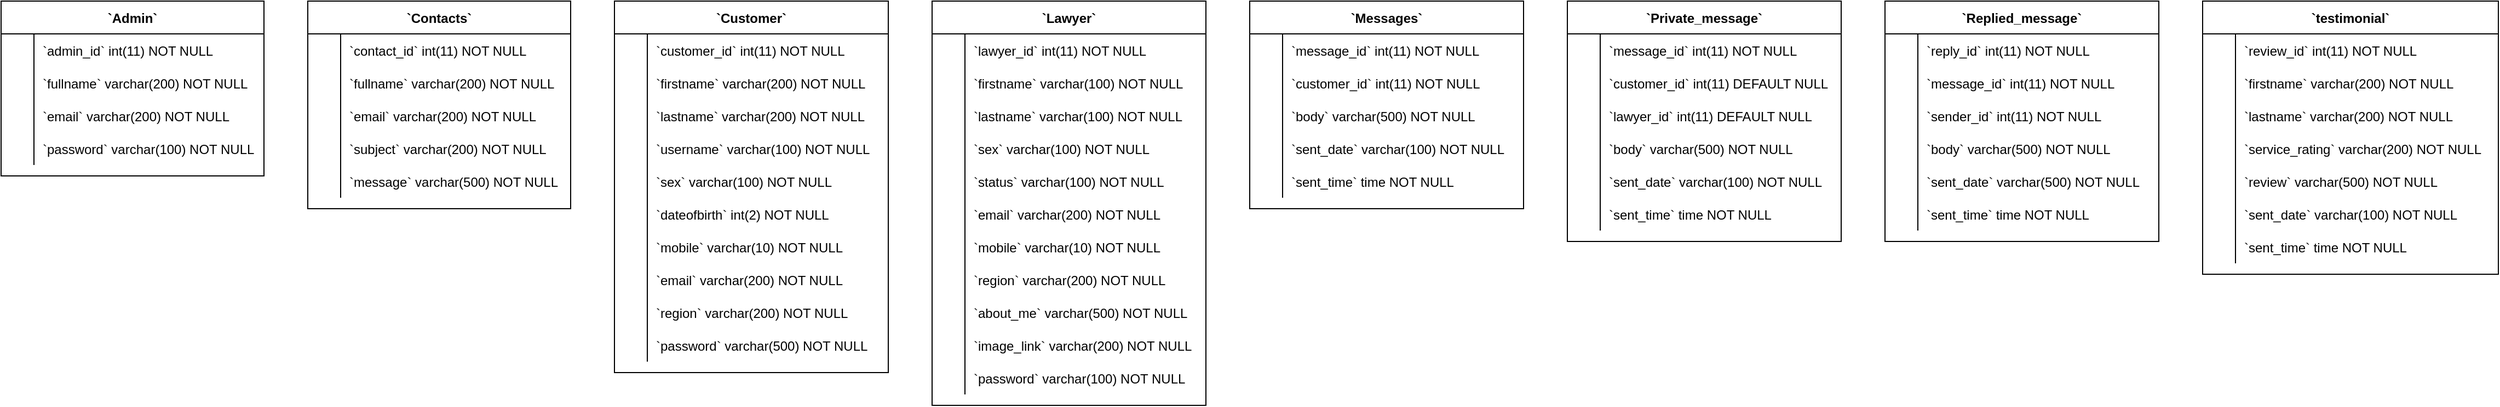 <mxfile version="13.10.4" type="github">
  <diagram id="R2lEEEUBdFMjLlhIrx00" name="Page-1">
    <mxGraphModel dx="1718" dy="435" grid="1" gridSize="10" guides="1" tooltips="1" connect="1" arrows="1" fold="1" page="1" pageScale="1" pageWidth="850" pageHeight="1100" math="0" shadow="0" extFonts="Permanent Marker^https://fonts.googleapis.com/css?family=Permanent+Marker">
      <root>
        <mxCell id="0" />
        <mxCell id="1" parent="0" />
        <mxCell id="rJFvrDT2o2Mf9lYH1WT6-1" value="`Admin`" style="shape=table;startSize=30;container=1;collapsible=1;childLayout=tableLayout;fixedRows=1;rowLines=0;fontStyle=1;align=center;resizeLast=1;" vertex="1" parent="1">
          <mxGeometry x="-720" y="40" width="240" height="160" as="geometry" />
        </mxCell>
        <mxCell id="rJFvrDT2o2Mf9lYH1WT6-2" value="" style="shape=partialRectangle;collapsible=0;dropTarget=0;pointerEvents=0;fillColor=none;points=[[0,0.5],[1,0.5]];portConstraint=eastwest;top=0;left=0;right=0;bottom=0;" vertex="1" parent="rJFvrDT2o2Mf9lYH1WT6-1">
          <mxGeometry y="30" width="240" height="30" as="geometry" />
        </mxCell>
        <mxCell id="rJFvrDT2o2Mf9lYH1WT6-3" value="" style="shape=partialRectangle;overflow=hidden;connectable=0;fillColor=none;top=0;left=0;bottom=0;right=0;" vertex="1" parent="rJFvrDT2o2Mf9lYH1WT6-2">
          <mxGeometry width="30" height="30" as="geometry" />
        </mxCell>
        <mxCell id="rJFvrDT2o2Mf9lYH1WT6-4" value="`admin_id` int(11) NOT NULL" style="shape=partialRectangle;overflow=hidden;connectable=0;fillColor=none;top=0;left=0;bottom=0;right=0;align=left;spacingLeft=6;" vertex="1" parent="rJFvrDT2o2Mf9lYH1WT6-2">
          <mxGeometry x="30" width="210" height="30" as="geometry" />
        </mxCell>
        <mxCell id="rJFvrDT2o2Mf9lYH1WT6-5" value="" style="shape=partialRectangle;collapsible=0;dropTarget=0;pointerEvents=0;fillColor=none;points=[[0,0.5],[1,0.5]];portConstraint=eastwest;top=0;left=0;right=0;bottom=0;" vertex="1" parent="rJFvrDT2o2Mf9lYH1WT6-1">
          <mxGeometry y="60" width="240" height="30" as="geometry" />
        </mxCell>
        <mxCell id="rJFvrDT2o2Mf9lYH1WT6-6" value="" style="shape=partialRectangle;overflow=hidden;connectable=0;fillColor=none;top=0;left=0;bottom=0;right=0;" vertex="1" parent="rJFvrDT2o2Mf9lYH1WT6-5">
          <mxGeometry width="30" height="30" as="geometry" />
        </mxCell>
        <mxCell id="rJFvrDT2o2Mf9lYH1WT6-7" value="`fullname` varchar(200) NOT NULL" style="shape=partialRectangle;overflow=hidden;connectable=0;fillColor=none;top=0;left=0;bottom=0;right=0;align=left;spacingLeft=6;" vertex="1" parent="rJFvrDT2o2Mf9lYH1WT6-5">
          <mxGeometry x="30" width="210" height="30" as="geometry" />
        </mxCell>
        <mxCell id="rJFvrDT2o2Mf9lYH1WT6-8" value="" style="shape=partialRectangle;collapsible=0;dropTarget=0;pointerEvents=0;fillColor=none;points=[[0,0.5],[1,0.5]];portConstraint=eastwest;top=0;left=0;right=0;bottom=0;" vertex="1" parent="rJFvrDT2o2Mf9lYH1WT6-1">
          <mxGeometry y="90" width="240" height="30" as="geometry" />
        </mxCell>
        <mxCell id="rJFvrDT2o2Mf9lYH1WT6-9" value="" style="shape=partialRectangle;overflow=hidden;connectable=0;fillColor=none;top=0;left=0;bottom=0;right=0;" vertex="1" parent="rJFvrDT2o2Mf9lYH1WT6-8">
          <mxGeometry width="30" height="30" as="geometry" />
        </mxCell>
        <mxCell id="rJFvrDT2o2Mf9lYH1WT6-10" value="`email` varchar(200) NOT NULL" style="shape=partialRectangle;overflow=hidden;connectable=0;fillColor=none;top=0;left=0;bottom=0;right=0;align=left;spacingLeft=6;" vertex="1" parent="rJFvrDT2o2Mf9lYH1WT6-8">
          <mxGeometry x="30" width="210" height="30" as="geometry" />
        </mxCell>
        <mxCell id="rJFvrDT2o2Mf9lYH1WT6-11" value="" style="shape=partialRectangle;collapsible=0;dropTarget=0;pointerEvents=0;fillColor=none;points=[[0,0.5],[1,0.5]];portConstraint=eastwest;top=0;left=0;right=0;bottom=0;" vertex="1" parent="rJFvrDT2o2Mf9lYH1WT6-1">
          <mxGeometry y="120" width="240" height="30" as="geometry" />
        </mxCell>
        <mxCell id="rJFvrDT2o2Mf9lYH1WT6-12" value="" style="shape=partialRectangle;overflow=hidden;connectable=0;fillColor=none;top=0;left=0;bottom=0;right=0;" vertex="1" parent="rJFvrDT2o2Mf9lYH1WT6-11">
          <mxGeometry width="30" height="30" as="geometry" />
        </mxCell>
        <mxCell id="rJFvrDT2o2Mf9lYH1WT6-13" value="`password` varchar(100) NOT NULL" style="shape=partialRectangle;overflow=hidden;connectable=0;fillColor=none;top=0;left=0;bottom=0;right=0;align=left;spacingLeft=6;" vertex="1" parent="rJFvrDT2o2Mf9lYH1WT6-11">
          <mxGeometry x="30" width="210" height="30" as="geometry" />
        </mxCell>
        <mxCell id="rJFvrDT2o2Mf9lYH1WT6-14" value="`Contacts`" style="shape=table;startSize=30;container=1;collapsible=1;childLayout=tableLayout;fixedRows=1;rowLines=0;fontStyle=1;align=center;resizeLast=1;" vertex="1" parent="1">
          <mxGeometry x="-440" y="40" width="240" height="190" as="geometry" />
        </mxCell>
        <mxCell id="rJFvrDT2o2Mf9lYH1WT6-15" value="" style="shape=partialRectangle;collapsible=0;dropTarget=0;pointerEvents=0;fillColor=none;points=[[0,0.5],[1,0.5]];portConstraint=eastwest;top=0;left=0;right=0;bottom=0;" vertex="1" parent="rJFvrDT2o2Mf9lYH1WT6-14">
          <mxGeometry y="30" width="240" height="30" as="geometry" />
        </mxCell>
        <mxCell id="rJFvrDT2o2Mf9lYH1WT6-16" value="" style="shape=partialRectangle;overflow=hidden;connectable=0;fillColor=none;top=0;left=0;bottom=0;right=0;" vertex="1" parent="rJFvrDT2o2Mf9lYH1WT6-15">
          <mxGeometry width="30" height="30" as="geometry" />
        </mxCell>
        <mxCell id="rJFvrDT2o2Mf9lYH1WT6-17" value="`contact_id` int(11) NOT NULL" style="shape=partialRectangle;overflow=hidden;connectable=0;fillColor=none;top=0;left=0;bottom=0;right=0;align=left;spacingLeft=6;" vertex="1" parent="rJFvrDT2o2Mf9lYH1WT6-15">
          <mxGeometry x="30" width="210" height="30" as="geometry" />
        </mxCell>
        <mxCell id="rJFvrDT2o2Mf9lYH1WT6-18" value="" style="shape=partialRectangle;collapsible=0;dropTarget=0;pointerEvents=0;fillColor=none;points=[[0,0.5],[1,0.5]];portConstraint=eastwest;top=0;left=0;right=0;bottom=0;" vertex="1" parent="rJFvrDT2o2Mf9lYH1WT6-14">
          <mxGeometry y="60" width="240" height="30" as="geometry" />
        </mxCell>
        <mxCell id="rJFvrDT2o2Mf9lYH1WT6-19" value="" style="shape=partialRectangle;overflow=hidden;connectable=0;fillColor=none;top=0;left=0;bottom=0;right=0;" vertex="1" parent="rJFvrDT2o2Mf9lYH1WT6-18">
          <mxGeometry width="30" height="30" as="geometry" />
        </mxCell>
        <mxCell id="rJFvrDT2o2Mf9lYH1WT6-20" value="`fullname` varchar(200) NOT NULL" style="shape=partialRectangle;overflow=hidden;connectable=0;fillColor=none;top=0;left=0;bottom=0;right=0;align=left;spacingLeft=6;" vertex="1" parent="rJFvrDT2o2Mf9lYH1WT6-18">
          <mxGeometry x="30" width="210" height="30" as="geometry" />
        </mxCell>
        <mxCell id="rJFvrDT2o2Mf9lYH1WT6-21" value="" style="shape=partialRectangle;collapsible=0;dropTarget=0;pointerEvents=0;fillColor=none;points=[[0,0.5],[1,0.5]];portConstraint=eastwest;top=0;left=0;right=0;bottom=0;" vertex="1" parent="rJFvrDT2o2Mf9lYH1WT6-14">
          <mxGeometry y="90" width="240" height="30" as="geometry" />
        </mxCell>
        <mxCell id="rJFvrDT2o2Mf9lYH1WT6-22" value="" style="shape=partialRectangle;overflow=hidden;connectable=0;fillColor=none;top=0;left=0;bottom=0;right=0;" vertex="1" parent="rJFvrDT2o2Mf9lYH1WT6-21">
          <mxGeometry width="30" height="30" as="geometry" />
        </mxCell>
        <mxCell id="rJFvrDT2o2Mf9lYH1WT6-23" value="`email` varchar(200) NOT NULL" style="shape=partialRectangle;overflow=hidden;connectable=0;fillColor=none;top=0;left=0;bottom=0;right=0;align=left;spacingLeft=6;" vertex="1" parent="rJFvrDT2o2Mf9lYH1WT6-21">
          <mxGeometry x="30" width="210" height="30" as="geometry" />
        </mxCell>
        <mxCell id="rJFvrDT2o2Mf9lYH1WT6-24" value="" style="shape=partialRectangle;collapsible=0;dropTarget=0;pointerEvents=0;fillColor=none;points=[[0,0.5],[1,0.5]];portConstraint=eastwest;top=0;left=0;right=0;bottom=0;" vertex="1" parent="rJFvrDT2o2Mf9lYH1WT6-14">
          <mxGeometry y="120" width="240" height="30" as="geometry" />
        </mxCell>
        <mxCell id="rJFvrDT2o2Mf9lYH1WT6-25" value="" style="shape=partialRectangle;overflow=hidden;connectable=0;fillColor=none;top=0;left=0;bottom=0;right=0;" vertex="1" parent="rJFvrDT2o2Mf9lYH1WT6-24">
          <mxGeometry width="30" height="30" as="geometry" />
        </mxCell>
        <mxCell id="rJFvrDT2o2Mf9lYH1WT6-26" value="`subject` varchar(200) NOT NULL" style="shape=partialRectangle;overflow=hidden;connectable=0;fillColor=none;top=0;left=0;bottom=0;right=0;align=left;spacingLeft=6;" vertex="1" parent="rJFvrDT2o2Mf9lYH1WT6-24">
          <mxGeometry x="30" width="210" height="30" as="geometry" />
        </mxCell>
        <mxCell id="rJFvrDT2o2Mf9lYH1WT6-27" value="" style="shape=partialRectangle;collapsible=0;dropTarget=0;pointerEvents=0;fillColor=none;points=[[0,0.5],[1,0.5]];portConstraint=eastwest;top=0;left=0;right=0;bottom=0;" vertex="1" parent="rJFvrDT2o2Mf9lYH1WT6-14">
          <mxGeometry y="150" width="240" height="30" as="geometry" />
        </mxCell>
        <mxCell id="rJFvrDT2o2Mf9lYH1WT6-28" value="" style="shape=partialRectangle;overflow=hidden;connectable=0;fillColor=none;top=0;left=0;bottom=0;right=0;" vertex="1" parent="rJFvrDT2o2Mf9lYH1WT6-27">
          <mxGeometry width="30" height="30" as="geometry" />
        </mxCell>
        <mxCell id="rJFvrDT2o2Mf9lYH1WT6-29" value="`message` varchar(500) NOT NULL" style="shape=partialRectangle;overflow=hidden;connectable=0;fillColor=none;top=0;left=0;bottom=0;right=0;align=left;spacingLeft=6;" vertex="1" parent="rJFvrDT2o2Mf9lYH1WT6-27">
          <mxGeometry x="30" width="210" height="30" as="geometry" />
        </mxCell>
        <mxCell id="rJFvrDT2o2Mf9lYH1WT6-30" value="`Customer`" style="shape=table;startSize=30;container=1;collapsible=1;childLayout=tableLayout;fixedRows=1;rowLines=0;fontStyle=1;align=center;resizeLast=1;" vertex="1" parent="1">
          <mxGeometry x="-160" y="40" width="250" height="340" as="geometry" />
        </mxCell>
        <mxCell id="rJFvrDT2o2Mf9lYH1WT6-31" value="" style="shape=partialRectangle;collapsible=0;dropTarget=0;pointerEvents=0;fillColor=none;points=[[0,0.5],[1,0.5]];portConstraint=eastwest;top=0;left=0;right=0;bottom=0;" vertex="1" parent="rJFvrDT2o2Mf9lYH1WT6-30">
          <mxGeometry y="30" width="250" height="30" as="geometry" />
        </mxCell>
        <mxCell id="rJFvrDT2o2Mf9lYH1WT6-32" value="" style="shape=partialRectangle;overflow=hidden;connectable=0;fillColor=none;top=0;left=0;bottom=0;right=0;" vertex="1" parent="rJFvrDT2o2Mf9lYH1WT6-31">
          <mxGeometry width="30" height="30" as="geometry" />
        </mxCell>
        <mxCell id="rJFvrDT2o2Mf9lYH1WT6-33" value="`customer_id` int(11) NOT NULL" style="shape=partialRectangle;overflow=hidden;connectable=0;fillColor=none;top=0;left=0;bottom=0;right=0;align=left;spacingLeft=6;" vertex="1" parent="rJFvrDT2o2Mf9lYH1WT6-31">
          <mxGeometry x="30" width="220" height="30" as="geometry" />
        </mxCell>
        <mxCell id="rJFvrDT2o2Mf9lYH1WT6-34" value="" style="shape=partialRectangle;collapsible=0;dropTarget=0;pointerEvents=0;fillColor=none;points=[[0,0.5],[1,0.5]];portConstraint=eastwest;top=0;left=0;right=0;bottom=0;" vertex="1" parent="rJFvrDT2o2Mf9lYH1WT6-30">
          <mxGeometry y="60" width="250" height="30" as="geometry" />
        </mxCell>
        <mxCell id="rJFvrDT2o2Mf9lYH1WT6-35" value="" style="shape=partialRectangle;overflow=hidden;connectable=0;fillColor=none;top=0;left=0;bottom=0;right=0;" vertex="1" parent="rJFvrDT2o2Mf9lYH1WT6-34">
          <mxGeometry width="30" height="30" as="geometry" />
        </mxCell>
        <mxCell id="rJFvrDT2o2Mf9lYH1WT6-36" value="`firstname` varchar(200) NOT NULL" style="shape=partialRectangle;overflow=hidden;connectable=0;fillColor=none;top=0;left=0;bottom=0;right=0;align=left;spacingLeft=6;" vertex="1" parent="rJFvrDT2o2Mf9lYH1WT6-34">
          <mxGeometry x="30" width="220" height="30" as="geometry" />
        </mxCell>
        <mxCell id="rJFvrDT2o2Mf9lYH1WT6-37" value="" style="shape=partialRectangle;collapsible=0;dropTarget=0;pointerEvents=0;fillColor=none;points=[[0,0.5],[1,0.5]];portConstraint=eastwest;top=0;left=0;right=0;bottom=0;" vertex="1" parent="rJFvrDT2o2Mf9lYH1WT6-30">
          <mxGeometry y="90" width="250" height="30" as="geometry" />
        </mxCell>
        <mxCell id="rJFvrDT2o2Mf9lYH1WT6-38" value="" style="shape=partialRectangle;overflow=hidden;connectable=0;fillColor=none;top=0;left=0;bottom=0;right=0;" vertex="1" parent="rJFvrDT2o2Mf9lYH1WT6-37">
          <mxGeometry width="30" height="30" as="geometry" />
        </mxCell>
        <mxCell id="rJFvrDT2o2Mf9lYH1WT6-39" value="`lastname` varchar(200) NOT NULL" style="shape=partialRectangle;overflow=hidden;connectable=0;fillColor=none;top=0;left=0;bottom=0;right=0;align=left;spacingLeft=6;" vertex="1" parent="rJFvrDT2o2Mf9lYH1WT6-37">
          <mxGeometry x="30" width="220" height="30" as="geometry" />
        </mxCell>
        <mxCell id="rJFvrDT2o2Mf9lYH1WT6-40" value="" style="shape=partialRectangle;collapsible=0;dropTarget=0;pointerEvents=0;fillColor=none;points=[[0,0.5],[1,0.5]];portConstraint=eastwest;top=0;left=0;right=0;bottom=0;" vertex="1" parent="rJFvrDT2o2Mf9lYH1WT6-30">
          <mxGeometry y="120" width="250" height="30" as="geometry" />
        </mxCell>
        <mxCell id="rJFvrDT2o2Mf9lYH1WT6-41" value="" style="shape=partialRectangle;overflow=hidden;connectable=0;fillColor=none;top=0;left=0;bottom=0;right=0;" vertex="1" parent="rJFvrDT2o2Mf9lYH1WT6-40">
          <mxGeometry width="30" height="30" as="geometry" />
        </mxCell>
        <mxCell id="rJFvrDT2o2Mf9lYH1WT6-42" value="`username` varchar(100) NOT NULL" style="shape=partialRectangle;overflow=hidden;connectable=0;fillColor=none;top=0;left=0;bottom=0;right=0;align=left;spacingLeft=6;" vertex="1" parent="rJFvrDT2o2Mf9lYH1WT6-40">
          <mxGeometry x="30" width="220" height="30" as="geometry" />
        </mxCell>
        <mxCell id="rJFvrDT2o2Mf9lYH1WT6-43" value="" style="shape=partialRectangle;collapsible=0;dropTarget=0;pointerEvents=0;fillColor=none;points=[[0,0.5],[1,0.5]];portConstraint=eastwest;top=0;left=0;right=0;bottom=0;" vertex="1" parent="rJFvrDT2o2Mf9lYH1WT6-30">
          <mxGeometry y="150" width="250" height="30" as="geometry" />
        </mxCell>
        <mxCell id="rJFvrDT2o2Mf9lYH1WT6-44" value="" style="shape=partialRectangle;overflow=hidden;connectable=0;fillColor=none;top=0;left=0;bottom=0;right=0;" vertex="1" parent="rJFvrDT2o2Mf9lYH1WT6-43">
          <mxGeometry width="30" height="30" as="geometry" />
        </mxCell>
        <mxCell id="rJFvrDT2o2Mf9lYH1WT6-45" value="`sex` varchar(100) NOT NULL" style="shape=partialRectangle;overflow=hidden;connectable=0;fillColor=none;top=0;left=0;bottom=0;right=0;align=left;spacingLeft=6;" vertex="1" parent="rJFvrDT2o2Mf9lYH1WT6-43">
          <mxGeometry x="30" width="220" height="30" as="geometry" />
        </mxCell>
        <mxCell id="rJFvrDT2o2Mf9lYH1WT6-46" value="" style="shape=partialRectangle;collapsible=0;dropTarget=0;pointerEvents=0;fillColor=none;points=[[0,0.5],[1,0.5]];portConstraint=eastwest;top=0;left=0;right=0;bottom=0;" vertex="1" parent="rJFvrDT2o2Mf9lYH1WT6-30">
          <mxGeometry y="180" width="250" height="30" as="geometry" />
        </mxCell>
        <mxCell id="rJFvrDT2o2Mf9lYH1WT6-47" value="" style="shape=partialRectangle;overflow=hidden;connectable=0;fillColor=none;top=0;left=0;bottom=0;right=0;" vertex="1" parent="rJFvrDT2o2Mf9lYH1WT6-46">
          <mxGeometry width="30" height="30" as="geometry" />
        </mxCell>
        <mxCell id="rJFvrDT2o2Mf9lYH1WT6-48" value="`dateofbirth` int(2) NOT NULL" style="shape=partialRectangle;overflow=hidden;connectable=0;fillColor=none;top=0;left=0;bottom=0;right=0;align=left;spacingLeft=6;" vertex="1" parent="rJFvrDT2o2Mf9lYH1WT6-46">
          <mxGeometry x="30" width="220" height="30" as="geometry" />
        </mxCell>
        <mxCell id="rJFvrDT2o2Mf9lYH1WT6-49" value="" style="shape=partialRectangle;collapsible=0;dropTarget=0;pointerEvents=0;fillColor=none;points=[[0,0.5],[1,0.5]];portConstraint=eastwest;top=0;left=0;right=0;bottom=0;" vertex="1" parent="rJFvrDT2o2Mf9lYH1WT6-30">
          <mxGeometry y="210" width="250" height="30" as="geometry" />
        </mxCell>
        <mxCell id="rJFvrDT2o2Mf9lYH1WT6-50" value="" style="shape=partialRectangle;overflow=hidden;connectable=0;fillColor=none;top=0;left=0;bottom=0;right=0;" vertex="1" parent="rJFvrDT2o2Mf9lYH1WT6-49">
          <mxGeometry width="30" height="30" as="geometry" />
        </mxCell>
        <mxCell id="rJFvrDT2o2Mf9lYH1WT6-51" value="`mobile` varchar(10) NOT NULL" style="shape=partialRectangle;overflow=hidden;connectable=0;fillColor=none;top=0;left=0;bottom=0;right=0;align=left;spacingLeft=6;" vertex="1" parent="rJFvrDT2o2Mf9lYH1WT6-49">
          <mxGeometry x="30" width="220" height="30" as="geometry" />
        </mxCell>
        <mxCell id="rJFvrDT2o2Mf9lYH1WT6-52" value="" style="shape=partialRectangle;collapsible=0;dropTarget=0;pointerEvents=0;fillColor=none;points=[[0,0.5],[1,0.5]];portConstraint=eastwest;top=0;left=0;right=0;bottom=0;" vertex="1" parent="rJFvrDT2o2Mf9lYH1WT6-30">
          <mxGeometry y="240" width="250" height="30" as="geometry" />
        </mxCell>
        <mxCell id="rJFvrDT2o2Mf9lYH1WT6-53" value="" style="shape=partialRectangle;overflow=hidden;connectable=0;fillColor=none;top=0;left=0;bottom=0;right=0;" vertex="1" parent="rJFvrDT2o2Mf9lYH1WT6-52">
          <mxGeometry width="30" height="30" as="geometry" />
        </mxCell>
        <mxCell id="rJFvrDT2o2Mf9lYH1WT6-54" value="`email` varchar(200) NOT NULL" style="shape=partialRectangle;overflow=hidden;connectable=0;fillColor=none;top=0;left=0;bottom=0;right=0;align=left;spacingLeft=6;" vertex="1" parent="rJFvrDT2o2Mf9lYH1WT6-52">
          <mxGeometry x="30" width="220" height="30" as="geometry" />
        </mxCell>
        <mxCell id="rJFvrDT2o2Mf9lYH1WT6-55" value="" style="shape=partialRectangle;collapsible=0;dropTarget=0;pointerEvents=0;fillColor=none;points=[[0,0.5],[1,0.5]];portConstraint=eastwest;top=0;left=0;right=0;bottom=0;" vertex="1" parent="rJFvrDT2o2Mf9lYH1WT6-30">
          <mxGeometry y="270" width="250" height="30" as="geometry" />
        </mxCell>
        <mxCell id="rJFvrDT2o2Mf9lYH1WT6-56" value="" style="shape=partialRectangle;overflow=hidden;connectable=0;fillColor=none;top=0;left=0;bottom=0;right=0;" vertex="1" parent="rJFvrDT2o2Mf9lYH1WT6-55">
          <mxGeometry width="30" height="30" as="geometry" />
        </mxCell>
        <mxCell id="rJFvrDT2o2Mf9lYH1WT6-57" value="`region` varchar(200) NOT NULL" style="shape=partialRectangle;overflow=hidden;connectable=0;fillColor=none;top=0;left=0;bottom=0;right=0;align=left;spacingLeft=6;" vertex="1" parent="rJFvrDT2o2Mf9lYH1WT6-55">
          <mxGeometry x="30" width="220" height="30" as="geometry" />
        </mxCell>
        <mxCell id="rJFvrDT2o2Mf9lYH1WT6-58" value="" style="shape=partialRectangle;collapsible=0;dropTarget=0;pointerEvents=0;fillColor=none;points=[[0,0.5],[1,0.5]];portConstraint=eastwest;top=0;left=0;right=0;bottom=0;" vertex="1" parent="rJFvrDT2o2Mf9lYH1WT6-30">
          <mxGeometry y="300" width="250" height="30" as="geometry" />
        </mxCell>
        <mxCell id="rJFvrDT2o2Mf9lYH1WT6-59" value="" style="shape=partialRectangle;overflow=hidden;connectable=0;fillColor=none;top=0;left=0;bottom=0;right=0;" vertex="1" parent="rJFvrDT2o2Mf9lYH1WT6-58">
          <mxGeometry width="30" height="30" as="geometry" />
        </mxCell>
        <mxCell id="rJFvrDT2o2Mf9lYH1WT6-60" value="`password` varchar(500) NOT NULL" style="shape=partialRectangle;overflow=hidden;connectable=0;fillColor=none;top=0;left=0;bottom=0;right=0;align=left;spacingLeft=6;" vertex="1" parent="rJFvrDT2o2Mf9lYH1WT6-58">
          <mxGeometry x="30" width="220" height="30" as="geometry" />
        </mxCell>
        <mxCell id="rJFvrDT2o2Mf9lYH1WT6-61" value="`Lawyer`" style="shape=table;startSize=30;container=1;collapsible=1;childLayout=tableLayout;fixedRows=1;rowLines=0;fontStyle=1;align=center;resizeLast=1;" vertex="1" parent="1">
          <mxGeometry x="130" y="40" width="250" height="370" as="geometry" />
        </mxCell>
        <mxCell id="rJFvrDT2o2Mf9lYH1WT6-62" value="" style="shape=partialRectangle;collapsible=0;dropTarget=0;pointerEvents=0;fillColor=none;points=[[0,0.5],[1,0.5]];portConstraint=eastwest;top=0;left=0;right=0;bottom=0;" vertex="1" parent="rJFvrDT2o2Mf9lYH1WT6-61">
          <mxGeometry y="30" width="250" height="30" as="geometry" />
        </mxCell>
        <mxCell id="rJFvrDT2o2Mf9lYH1WT6-63" value="" style="shape=partialRectangle;overflow=hidden;connectable=0;fillColor=none;top=0;left=0;bottom=0;right=0;" vertex="1" parent="rJFvrDT2o2Mf9lYH1WT6-62">
          <mxGeometry width="30" height="30" as="geometry" />
        </mxCell>
        <mxCell id="rJFvrDT2o2Mf9lYH1WT6-64" value="`lawyer_id` int(11) NOT NULL" style="shape=partialRectangle;overflow=hidden;connectable=0;fillColor=none;top=0;left=0;bottom=0;right=0;align=left;spacingLeft=6;" vertex="1" parent="rJFvrDT2o2Mf9lYH1WT6-62">
          <mxGeometry x="30" width="220" height="30" as="geometry" />
        </mxCell>
        <mxCell id="rJFvrDT2o2Mf9lYH1WT6-65" value="" style="shape=partialRectangle;collapsible=0;dropTarget=0;pointerEvents=0;fillColor=none;points=[[0,0.5],[1,0.5]];portConstraint=eastwest;top=0;left=0;right=0;bottom=0;" vertex="1" parent="rJFvrDT2o2Mf9lYH1WT6-61">
          <mxGeometry y="60" width="250" height="30" as="geometry" />
        </mxCell>
        <mxCell id="rJFvrDT2o2Mf9lYH1WT6-66" value="" style="shape=partialRectangle;overflow=hidden;connectable=0;fillColor=none;top=0;left=0;bottom=0;right=0;" vertex="1" parent="rJFvrDT2o2Mf9lYH1WT6-65">
          <mxGeometry width="30" height="30" as="geometry" />
        </mxCell>
        <mxCell id="rJFvrDT2o2Mf9lYH1WT6-67" value="`firstname` varchar(100) NOT NULL" style="shape=partialRectangle;overflow=hidden;connectable=0;fillColor=none;top=0;left=0;bottom=0;right=0;align=left;spacingLeft=6;" vertex="1" parent="rJFvrDT2o2Mf9lYH1WT6-65">
          <mxGeometry x="30" width="220" height="30" as="geometry" />
        </mxCell>
        <mxCell id="rJFvrDT2o2Mf9lYH1WT6-68" value="" style="shape=partialRectangle;collapsible=0;dropTarget=0;pointerEvents=0;fillColor=none;points=[[0,0.5],[1,0.5]];portConstraint=eastwest;top=0;left=0;right=0;bottom=0;" vertex="1" parent="rJFvrDT2o2Mf9lYH1WT6-61">
          <mxGeometry y="90" width="250" height="30" as="geometry" />
        </mxCell>
        <mxCell id="rJFvrDT2o2Mf9lYH1WT6-69" value="" style="shape=partialRectangle;overflow=hidden;connectable=0;fillColor=none;top=0;left=0;bottom=0;right=0;" vertex="1" parent="rJFvrDT2o2Mf9lYH1WT6-68">
          <mxGeometry width="30" height="30" as="geometry" />
        </mxCell>
        <mxCell id="rJFvrDT2o2Mf9lYH1WT6-70" value="`lastname` varchar(100) NOT NULL" style="shape=partialRectangle;overflow=hidden;connectable=0;fillColor=none;top=0;left=0;bottom=0;right=0;align=left;spacingLeft=6;" vertex="1" parent="rJFvrDT2o2Mf9lYH1WT6-68">
          <mxGeometry x="30" width="220" height="30" as="geometry" />
        </mxCell>
        <mxCell id="rJFvrDT2o2Mf9lYH1WT6-71" value="" style="shape=partialRectangle;collapsible=0;dropTarget=0;pointerEvents=0;fillColor=none;points=[[0,0.5],[1,0.5]];portConstraint=eastwest;top=0;left=0;right=0;bottom=0;" vertex="1" parent="rJFvrDT2o2Mf9lYH1WT6-61">
          <mxGeometry y="120" width="250" height="30" as="geometry" />
        </mxCell>
        <mxCell id="rJFvrDT2o2Mf9lYH1WT6-72" value="" style="shape=partialRectangle;overflow=hidden;connectable=0;fillColor=none;top=0;left=0;bottom=0;right=0;" vertex="1" parent="rJFvrDT2o2Mf9lYH1WT6-71">
          <mxGeometry width="30" height="30" as="geometry" />
        </mxCell>
        <mxCell id="rJFvrDT2o2Mf9lYH1WT6-73" value="`sex` varchar(100) NOT NULL" style="shape=partialRectangle;overflow=hidden;connectable=0;fillColor=none;top=0;left=0;bottom=0;right=0;align=left;spacingLeft=6;" vertex="1" parent="rJFvrDT2o2Mf9lYH1WT6-71">
          <mxGeometry x="30" width="220" height="30" as="geometry" />
        </mxCell>
        <mxCell id="rJFvrDT2o2Mf9lYH1WT6-74" value="" style="shape=partialRectangle;collapsible=0;dropTarget=0;pointerEvents=0;fillColor=none;points=[[0,0.5],[1,0.5]];portConstraint=eastwest;top=0;left=0;right=0;bottom=0;" vertex="1" parent="rJFvrDT2o2Mf9lYH1WT6-61">
          <mxGeometry y="150" width="250" height="30" as="geometry" />
        </mxCell>
        <mxCell id="rJFvrDT2o2Mf9lYH1WT6-75" value="" style="shape=partialRectangle;overflow=hidden;connectable=0;fillColor=none;top=0;left=0;bottom=0;right=0;" vertex="1" parent="rJFvrDT2o2Mf9lYH1WT6-74">
          <mxGeometry width="30" height="30" as="geometry" />
        </mxCell>
        <mxCell id="rJFvrDT2o2Mf9lYH1WT6-76" value="`status` varchar(100) NOT NULL" style="shape=partialRectangle;overflow=hidden;connectable=0;fillColor=none;top=0;left=0;bottom=0;right=0;align=left;spacingLeft=6;" vertex="1" parent="rJFvrDT2o2Mf9lYH1WT6-74">
          <mxGeometry x="30" width="220" height="30" as="geometry" />
        </mxCell>
        <mxCell id="rJFvrDT2o2Mf9lYH1WT6-77" value="" style="shape=partialRectangle;collapsible=0;dropTarget=0;pointerEvents=0;fillColor=none;points=[[0,0.5],[1,0.5]];portConstraint=eastwest;top=0;left=0;right=0;bottom=0;" vertex="1" parent="rJFvrDT2o2Mf9lYH1WT6-61">
          <mxGeometry y="180" width="250" height="30" as="geometry" />
        </mxCell>
        <mxCell id="rJFvrDT2o2Mf9lYH1WT6-78" value="" style="shape=partialRectangle;overflow=hidden;connectable=0;fillColor=none;top=0;left=0;bottom=0;right=0;" vertex="1" parent="rJFvrDT2o2Mf9lYH1WT6-77">
          <mxGeometry width="30" height="30" as="geometry" />
        </mxCell>
        <mxCell id="rJFvrDT2o2Mf9lYH1WT6-79" value="`email` varchar(200) NOT NULL" style="shape=partialRectangle;overflow=hidden;connectable=0;fillColor=none;top=0;left=0;bottom=0;right=0;align=left;spacingLeft=6;" vertex="1" parent="rJFvrDT2o2Mf9lYH1WT6-77">
          <mxGeometry x="30" width="220" height="30" as="geometry" />
        </mxCell>
        <mxCell id="rJFvrDT2o2Mf9lYH1WT6-80" value="" style="shape=partialRectangle;collapsible=0;dropTarget=0;pointerEvents=0;fillColor=none;points=[[0,0.5],[1,0.5]];portConstraint=eastwest;top=0;left=0;right=0;bottom=0;" vertex="1" parent="rJFvrDT2o2Mf9lYH1WT6-61">
          <mxGeometry y="210" width="250" height="30" as="geometry" />
        </mxCell>
        <mxCell id="rJFvrDT2o2Mf9lYH1WT6-81" value="" style="shape=partialRectangle;overflow=hidden;connectable=0;fillColor=none;top=0;left=0;bottom=0;right=0;" vertex="1" parent="rJFvrDT2o2Mf9lYH1WT6-80">
          <mxGeometry width="30" height="30" as="geometry" />
        </mxCell>
        <mxCell id="rJFvrDT2o2Mf9lYH1WT6-82" value="`mobile` varchar(10) NOT NULL" style="shape=partialRectangle;overflow=hidden;connectable=0;fillColor=none;top=0;left=0;bottom=0;right=0;align=left;spacingLeft=6;" vertex="1" parent="rJFvrDT2o2Mf9lYH1WT6-80">
          <mxGeometry x="30" width="220" height="30" as="geometry" />
        </mxCell>
        <mxCell id="rJFvrDT2o2Mf9lYH1WT6-83" value="" style="shape=partialRectangle;collapsible=0;dropTarget=0;pointerEvents=0;fillColor=none;points=[[0,0.5],[1,0.5]];portConstraint=eastwest;top=0;left=0;right=0;bottom=0;" vertex="1" parent="rJFvrDT2o2Mf9lYH1WT6-61">
          <mxGeometry y="240" width="250" height="30" as="geometry" />
        </mxCell>
        <mxCell id="rJFvrDT2o2Mf9lYH1WT6-84" value="" style="shape=partialRectangle;overflow=hidden;connectable=0;fillColor=none;top=0;left=0;bottom=0;right=0;" vertex="1" parent="rJFvrDT2o2Mf9lYH1WT6-83">
          <mxGeometry width="30" height="30" as="geometry" />
        </mxCell>
        <mxCell id="rJFvrDT2o2Mf9lYH1WT6-85" value="`region` varchar(200) NOT NULL" style="shape=partialRectangle;overflow=hidden;connectable=0;fillColor=none;top=0;left=0;bottom=0;right=0;align=left;spacingLeft=6;" vertex="1" parent="rJFvrDT2o2Mf9lYH1WT6-83">
          <mxGeometry x="30" width="220" height="30" as="geometry" />
        </mxCell>
        <mxCell id="rJFvrDT2o2Mf9lYH1WT6-86" value="" style="shape=partialRectangle;collapsible=0;dropTarget=0;pointerEvents=0;fillColor=none;points=[[0,0.5],[1,0.5]];portConstraint=eastwest;top=0;left=0;right=0;bottom=0;" vertex="1" parent="rJFvrDT2o2Mf9lYH1WT6-61">
          <mxGeometry y="270" width="250" height="30" as="geometry" />
        </mxCell>
        <mxCell id="rJFvrDT2o2Mf9lYH1WT6-87" value="" style="shape=partialRectangle;overflow=hidden;connectable=0;fillColor=none;top=0;left=0;bottom=0;right=0;" vertex="1" parent="rJFvrDT2o2Mf9lYH1WT6-86">
          <mxGeometry width="30" height="30" as="geometry" />
        </mxCell>
        <mxCell id="rJFvrDT2o2Mf9lYH1WT6-88" value="`about_me` varchar(500) NOT NULL" style="shape=partialRectangle;overflow=hidden;connectable=0;fillColor=none;top=0;left=0;bottom=0;right=0;align=left;spacingLeft=6;" vertex="1" parent="rJFvrDT2o2Mf9lYH1WT6-86">
          <mxGeometry x="30" width="220" height="30" as="geometry" />
        </mxCell>
        <mxCell id="rJFvrDT2o2Mf9lYH1WT6-89" value="" style="shape=partialRectangle;collapsible=0;dropTarget=0;pointerEvents=0;fillColor=none;points=[[0,0.5],[1,0.5]];portConstraint=eastwest;top=0;left=0;right=0;bottom=0;" vertex="1" parent="rJFvrDT2o2Mf9lYH1WT6-61">
          <mxGeometry y="300" width="250" height="30" as="geometry" />
        </mxCell>
        <mxCell id="rJFvrDT2o2Mf9lYH1WT6-90" value="" style="shape=partialRectangle;overflow=hidden;connectable=0;fillColor=none;top=0;left=0;bottom=0;right=0;" vertex="1" parent="rJFvrDT2o2Mf9lYH1WT6-89">
          <mxGeometry width="30" height="30" as="geometry" />
        </mxCell>
        <mxCell id="rJFvrDT2o2Mf9lYH1WT6-91" value="`image_link` varchar(200) NOT NULL" style="shape=partialRectangle;overflow=hidden;connectable=0;fillColor=none;top=0;left=0;bottom=0;right=0;align=left;spacingLeft=6;" vertex="1" parent="rJFvrDT2o2Mf9lYH1WT6-89">
          <mxGeometry x="30" width="220" height="30" as="geometry" />
        </mxCell>
        <mxCell id="rJFvrDT2o2Mf9lYH1WT6-92" value="" style="shape=partialRectangle;collapsible=0;dropTarget=0;pointerEvents=0;fillColor=none;points=[[0,0.5],[1,0.5]];portConstraint=eastwest;top=0;left=0;right=0;bottom=0;" vertex="1" parent="rJFvrDT2o2Mf9lYH1WT6-61">
          <mxGeometry y="330" width="250" height="30" as="geometry" />
        </mxCell>
        <mxCell id="rJFvrDT2o2Mf9lYH1WT6-93" value="" style="shape=partialRectangle;overflow=hidden;connectable=0;fillColor=none;top=0;left=0;bottom=0;right=0;" vertex="1" parent="rJFvrDT2o2Mf9lYH1WT6-92">
          <mxGeometry width="30" height="30" as="geometry" />
        </mxCell>
        <mxCell id="rJFvrDT2o2Mf9lYH1WT6-94" value="`password` varchar(100) NOT NULL" style="shape=partialRectangle;overflow=hidden;connectable=0;fillColor=none;top=0;left=0;bottom=0;right=0;align=left;spacingLeft=6;" vertex="1" parent="rJFvrDT2o2Mf9lYH1WT6-92">
          <mxGeometry x="30" width="220" height="30" as="geometry" />
        </mxCell>
        <mxCell id="rJFvrDT2o2Mf9lYH1WT6-95" value="`Messages`" style="shape=table;startSize=30;container=1;collapsible=1;childLayout=tableLayout;fixedRows=1;rowLines=0;fontStyle=1;align=center;resizeLast=1;" vertex="1" parent="1">
          <mxGeometry x="420" y="40" width="250" height="190" as="geometry" />
        </mxCell>
        <mxCell id="rJFvrDT2o2Mf9lYH1WT6-96" value="" style="shape=partialRectangle;collapsible=0;dropTarget=0;pointerEvents=0;fillColor=none;points=[[0,0.5],[1,0.5]];portConstraint=eastwest;top=0;left=0;right=0;bottom=0;" vertex="1" parent="rJFvrDT2o2Mf9lYH1WT6-95">
          <mxGeometry y="30" width="250" height="30" as="geometry" />
        </mxCell>
        <mxCell id="rJFvrDT2o2Mf9lYH1WT6-97" value="" style="shape=partialRectangle;overflow=hidden;connectable=0;fillColor=none;top=0;left=0;bottom=0;right=0;" vertex="1" parent="rJFvrDT2o2Mf9lYH1WT6-96">
          <mxGeometry width="30" height="30" as="geometry" />
        </mxCell>
        <mxCell id="rJFvrDT2o2Mf9lYH1WT6-98" value="`message_id` int(11) NOT NULL" style="shape=partialRectangle;overflow=hidden;connectable=0;fillColor=none;top=0;left=0;bottom=0;right=0;align=left;spacingLeft=6;" vertex="1" parent="rJFvrDT2o2Mf9lYH1WT6-96">
          <mxGeometry x="30" width="220" height="30" as="geometry" />
        </mxCell>
        <mxCell id="rJFvrDT2o2Mf9lYH1WT6-99" value="" style="shape=partialRectangle;collapsible=0;dropTarget=0;pointerEvents=0;fillColor=none;points=[[0,0.5],[1,0.5]];portConstraint=eastwest;top=0;left=0;right=0;bottom=0;" vertex="1" parent="rJFvrDT2o2Mf9lYH1WT6-95">
          <mxGeometry y="60" width="250" height="30" as="geometry" />
        </mxCell>
        <mxCell id="rJFvrDT2o2Mf9lYH1WT6-100" value="" style="shape=partialRectangle;overflow=hidden;connectable=0;fillColor=none;top=0;left=0;bottom=0;right=0;" vertex="1" parent="rJFvrDT2o2Mf9lYH1WT6-99">
          <mxGeometry width="30" height="30" as="geometry" />
        </mxCell>
        <mxCell id="rJFvrDT2o2Mf9lYH1WT6-101" value="`customer_id` int(11) NOT NULL" style="shape=partialRectangle;overflow=hidden;connectable=0;fillColor=none;top=0;left=0;bottom=0;right=0;align=left;spacingLeft=6;" vertex="1" parent="rJFvrDT2o2Mf9lYH1WT6-99">
          <mxGeometry x="30" width="220" height="30" as="geometry" />
        </mxCell>
        <mxCell id="rJFvrDT2o2Mf9lYH1WT6-102" value="" style="shape=partialRectangle;collapsible=0;dropTarget=0;pointerEvents=0;fillColor=none;points=[[0,0.5],[1,0.5]];portConstraint=eastwest;top=0;left=0;right=0;bottom=0;" vertex="1" parent="rJFvrDT2o2Mf9lYH1WT6-95">
          <mxGeometry y="90" width="250" height="30" as="geometry" />
        </mxCell>
        <mxCell id="rJFvrDT2o2Mf9lYH1WT6-103" value="" style="shape=partialRectangle;overflow=hidden;connectable=0;fillColor=none;top=0;left=0;bottom=0;right=0;" vertex="1" parent="rJFvrDT2o2Mf9lYH1WT6-102">
          <mxGeometry width="30" height="30" as="geometry" />
        </mxCell>
        <mxCell id="rJFvrDT2o2Mf9lYH1WT6-104" value="`body` varchar(500) NOT NULL" style="shape=partialRectangle;overflow=hidden;connectable=0;fillColor=none;top=0;left=0;bottom=0;right=0;align=left;spacingLeft=6;" vertex="1" parent="rJFvrDT2o2Mf9lYH1WT6-102">
          <mxGeometry x="30" width="220" height="30" as="geometry" />
        </mxCell>
        <mxCell id="rJFvrDT2o2Mf9lYH1WT6-105" value="" style="shape=partialRectangle;collapsible=0;dropTarget=0;pointerEvents=0;fillColor=none;points=[[0,0.5],[1,0.5]];portConstraint=eastwest;top=0;left=0;right=0;bottom=0;" vertex="1" parent="rJFvrDT2o2Mf9lYH1WT6-95">
          <mxGeometry y="120" width="250" height="30" as="geometry" />
        </mxCell>
        <mxCell id="rJFvrDT2o2Mf9lYH1WT6-106" value="" style="shape=partialRectangle;overflow=hidden;connectable=0;fillColor=none;top=0;left=0;bottom=0;right=0;" vertex="1" parent="rJFvrDT2o2Mf9lYH1WT6-105">
          <mxGeometry width="30" height="30" as="geometry" />
        </mxCell>
        <mxCell id="rJFvrDT2o2Mf9lYH1WT6-107" value="`sent_date` varchar(100) NOT NULL" style="shape=partialRectangle;overflow=hidden;connectable=0;fillColor=none;top=0;left=0;bottom=0;right=0;align=left;spacingLeft=6;" vertex="1" parent="rJFvrDT2o2Mf9lYH1WT6-105">
          <mxGeometry x="30" width="220" height="30" as="geometry" />
        </mxCell>
        <mxCell id="rJFvrDT2o2Mf9lYH1WT6-108" value="" style="shape=partialRectangle;collapsible=0;dropTarget=0;pointerEvents=0;fillColor=none;points=[[0,0.5],[1,0.5]];portConstraint=eastwest;top=0;left=0;right=0;bottom=0;" vertex="1" parent="rJFvrDT2o2Mf9lYH1WT6-95">
          <mxGeometry y="150" width="250" height="30" as="geometry" />
        </mxCell>
        <mxCell id="rJFvrDT2o2Mf9lYH1WT6-109" value="" style="shape=partialRectangle;overflow=hidden;connectable=0;fillColor=none;top=0;left=0;bottom=0;right=0;" vertex="1" parent="rJFvrDT2o2Mf9lYH1WT6-108">
          <mxGeometry width="30" height="30" as="geometry" />
        </mxCell>
        <mxCell id="rJFvrDT2o2Mf9lYH1WT6-110" value="`sent_time` time NOT NULL" style="shape=partialRectangle;overflow=hidden;connectable=0;fillColor=none;top=0;left=0;bottom=0;right=0;align=left;spacingLeft=6;" vertex="1" parent="rJFvrDT2o2Mf9lYH1WT6-108">
          <mxGeometry x="30" width="220" height="30" as="geometry" />
        </mxCell>
        <mxCell id="rJFvrDT2o2Mf9lYH1WT6-111" value="`Private_message`" style="shape=table;startSize=30;container=1;collapsible=1;childLayout=tableLayout;fixedRows=1;rowLines=0;fontStyle=1;align=center;resizeLast=1;" vertex="1" parent="1">
          <mxGeometry x="710" y="40" width="250" height="220" as="geometry" />
        </mxCell>
        <mxCell id="rJFvrDT2o2Mf9lYH1WT6-112" value="" style="shape=partialRectangle;collapsible=0;dropTarget=0;pointerEvents=0;fillColor=none;points=[[0,0.5],[1,0.5]];portConstraint=eastwest;top=0;left=0;right=0;bottom=0;" vertex="1" parent="rJFvrDT2o2Mf9lYH1WT6-111">
          <mxGeometry y="30" width="250" height="30" as="geometry" />
        </mxCell>
        <mxCell id="rJFvrDT2o2Mf9lYH1WT6-113" value="" style="shape=partialRectangle;overflow=hidden;connectable=0;fillColor=none;top=0;left=0;bottom=0;right=0;" vertex="1" parent="rJFvrDT2o2Mf9lYH1WT6-112">
          <mxGeometry width="30" height="30" as="geometry" />
        </mxCell>
        <mxCell id="rJFvrDT2o2Mf9lYH1WT6-114" value="`message_id` int(11) NOT NULL" style="shape=partialRectangle;overflow=hidden;connectable=0;fillColor=none;top=0;left=0;bottom=0;right=0;align=left;spacingLeft=6;" vertex="1" parent="rJFvrDT2o2Mf9lYH1WT6-112">
          <mxGeometry x="30" width="220" height="30" as="geometry" />
        </mxCell>
        <mxCell id="rJFvrDT2o2Mf9lYH1WT6-115" value="" style="shape=partialRectangle;collapsible=0;dropTarget=0;pointerEvents=0;fillColor=none;points=[[0,0.5],[1,0.5]];portConstraint=eastwest;top=0;left=0;right=0;bottom=0;" vertex="1" parent="rJFvrDT2o2Mf9lYH1WT6-111">
          <mxGeometry y="60" width="250" height="30" as="geometry" />
        </mxCell>
        <mxCell id="rJFvrDT2o2Mf9lYH1WT6-116" value="" style="shape=partialRectangle;overflow=hidden;connectable=0;fillColor=none;top=0;left=0;bottom=0;right=0;" vertex="1" parent="rJFvrDT2o2Mf9lYH1WT6-115">
          <mxGeometry width="30" height="30" as="geometry" />
        </mxCell>
        <mxCell id="rJFvrDT2o2Mf9lYH1WT6-117" value="`customer_id` int(11) DEFAULT NULL" style="shape=partialRectangle;overflow=hidden;connectable=0;fillColor=none;top=0;left=0;bottom=0;right=0;align=left;spacingLeft=6;" vertex="1" parent="rJFvrDT2o2Mf9lYH1WT6-115">
          <mxGeometry x="30" width="220" height="30" as="geometry" />
        </mxCell>
        <mxCell id="rJFvrDT2o2Mf9lYH1WT6-118" value="" style="shape=partialRectangle;collapsible=0;dropTarget=0;pointerEvents=0;fillColor=none;points=[[0,0.5],[1,0.5]];portConstraint=eastwest;top=0;left=0;right=0;bottom=0;" vertex="1" parent="rJFvrDT2o2Mf9lYH1WT6-111">
          <mxGeometry y="90" width="250" height="30" as="geometry" />
        </mxCell>
        <mxCell id="rJFvrDT2o2Mf9lYH1WT6-119" value="" style="shape=partialRectangle;overflow=hidden;connectable=0;fillColor=none;top=0;left=0;bottom=0;right=0;" vertex="1" parent="rJFvrDT2o2Mf9lYH1WT6-118">
          <mxGeometry width="30" height="30" as="geometry" />
        </mxCell>
        <mxCell id="rJFvrDT2o2Mf9lYH1WT6-120" value="`lawyer_id` int(11) DEFAULT NULL" style="shape=partialRectangle;overflow=hidden;connectable=0;fillColor=none;top=0;left=0;bottom=0;right=0;align=left;spacingLeft=6;" vertex="1" parent="rJFvrDT2o2Mf9lYH1WT6-118">
          <mxGeometry x="30" width="220" height="30" as="geometry" />
        </mxCell>
        <mxCell id="rJFvrDT2o2Mf9lYH1WT6-121" value="" style="shape=partialRectangle;collapsible=0;dropTarget=0;pointerEvents=0;fillColor=none;points=[[0,0.5],[1,0.5]];portConstraint=eastwest;top=0;left=0;right=0;bottom=0;" vertex="1" parent="rJFvrDT2o2Mf9lYH1WT6-111">
          <mxGeometry y="120" width="250" height="30" as="geometry" />
        </mxCell>
        <mxCell id="rJFvrDT2o2Mf9lYH1WT6-122" value="" style="shape=partialRectangle;overflow=hidden;connectable=0;fillColor=none;top=0;left=0;bottom=0;right=0;" vertex="1" parent="rJFvrDT2o2Mf9lYH1WT6-121">
          <mxGeometry width="30" height="30" as="geometry" />
        </mxCell>
        <mxCell id="rJFvrDT2o2Mf9lYH1WT6-123" value="`body` varchar(500) NOT NULL" style="shape=partialRectangle;overflow=hidden;connectable=0;fillColor=none;top=0;left=0;bottom=0;right=0;align=left;spacingLeft=6;" vertex="1" parent="rJFvrDT2o2Mf9lYH1WT6-121">
          <mxGeometry x="30" width="220" height="30" as="geometry" />
        </mxCell>
        <mxCell id="rJFvrDT2o2Mf9lYH1WT6-124" value="" style="shape=partialRectangle;collapsible=0;dropTarget=0;pointerEvents=0;fillColor=none;points=[[0,0.5],[1,0.5]];portConstraint=eastwest;top=0;left=0;right=0;bottom=0;" vertex="1" parent="rJFvrDT2o2Mf9lYH1WT6-111">
          <mxGeometry y="150" width="250" height="30" as="geometry" />
        </mxCell>
        <mxCell id="rJFvrDT2o2Mf9lYH1WT6-125" value="" style="shape=partialRectangle;overflow=hidden;connectable=0;fillColor=none;top=0;left=0;bottom=0;right=0;" vertex="1" parent="rJFvrDT2o2Mf9lYH1WT6-124">
          <mxGeometry width="30" height="30" as="geometry" />
        </mxCell>
        <mxCell id="rJFvrDT2o2Mf9lYH1WT6-126" value="`sent_date` varchar(100) NOT NULL" style="shape=partialRectangle;overflow=hidden;connectable=0;fillColor=none;top=0;left=0;bottom=0;right=0;align=left;spacingLeft=6;" vertex="1" parent="rJFvrDT2o2Mf9lYH1WT6-124">
          <mxGeometry x="30" width="220" height="30" as="geometry" />
        </mxCell>
        <mxCell id="rJFvrDT2o2Mf9lYH1WT6-127" value="" style="shape=partialRectangle;collapsible=0;dropTarget=0;pointerEvents=0;fillColor=none;points=[[0,0.5],[1,0.5]];portConstraint=eastwest;top=0;left=0;right=0;bottom=0;" vertex="1" parent="rJFvrDT2o2Mf9lYH1WT6-111">
          <mxGeometry y="180" width="250" height="30" as="geometry" />
        </mxCell>
        <mxCell id="rJFvrDT2o2Mf9lYH1WT6-128" value="" style="shape=partialRectangle;overflow=hidden;connectable=0;fillColor=none;top=0;left=0;bottom=0;right=0;" vertex="1" parent="rJFvrDT2o2Mf9lYH1WT6-127">
          <mxGeometry width="30" height="30" as="geometry" />
        </mxCell>
        <mxCell id="rJFvrDT2o2Mf9lYH1WT6-129" value="`sent_time` time NOT NULL" style="shape=partialRectangle;overflow=hidden;connectable=0;fillColor=none;top=0;left=0;bottom=0;right=0;align=left;spacingLeft=6;" vertex="1" parent="rJFvrDT2o2Mf9lYH1WT6-127">
          <mxGeometry x="30" width="220" height="30" as="geometry" />
        </mxCell>
        <mxCell id="rJFvrDT2o2Mf9lYH1WT6-130" value="`Replied_message`" style="shape=table;startSize=30;container=1;collapsible=1;childLayout=tableLayout;fixedRows=1;rowLines=0;fontStyle=1;align=center;resizeLast=1;" vertex="1" parent="1">
          <mxGeometry x="1000" y="40" width="250" height="220" as="geometry" />
        </mxCell>
        <mxCell id="rJFvrDT2o2Mf9lYH1WT6-131" value="" style="shape=partialRectangle;collapsible=0;dropTarget=0;pointerEvents=0;fillColor=none;points=[[0,0.5],[1,0.5]];portConstraint=eastwest;top=0;left=0;right=0;bottom=0;" vertex="1" parent="rJFvrDT2o2Mf9lYH1WT6-130">
          <mxGeometry y="30" width="250" height="30" as="geometry" />
        </mxCell>
        <mxCell id="rJFvrDT2o2Mf9lYH1WT6-132" value="" style="shape=partialRectangle;overflow=hidden;connectable=0;fillColor=none;top=0;left=0;bottom=0;right=0;" vertex="1" parent="rJFvrDT2o2Mf9lYH1WT6-131">
          <mxGeometry width="30" height="30" as="geometry" />
        </mxCell>
        <mxCell id="rJFvrDT2o2Mf9lYH1WT6-133" value="`reply_id` int(11) NOT NULL" style="shape=partialRectangle;overflow=hidden;connectable=0;fillColor=none;top=0;left=0;bottom=0;right=0;align=left;spacingLeft=6;" vertex="1" parent="rJFvrDT2o2Mf9lYH1WT6-131">
          <mxGeometry x="30" width="220" height="30" as="geometry" />
        </mxCell>
        <mxCell id="rJFvrDT2o2Mf9lYH1WT6-134" value="" style="shape=partialRectangle;collapsible=0;dropTarget=0;pointerEvents=0;fillColor=none;points=[[0,0.5],[1,0.5]];portConstraint=eastwest;top=0;left=0;right=0;bottom=0;" vertex="1" parent="rJFvrDT2o2Mf9lYH1WT6-130">
          <mxGeometry y="60" width="250" height="30" as="geometry" />
        </mxCell>
        <mxCell id="rJFvrDT2o2Mf9lYH1WT6-135" value="" style="shape=partialRectangle;overflow=hidden;connectable=0;fillColor=none;top=0;left=0;bottom=0;right=0;" vertex="1" parent="rJFvrDT2o2Mf9lYH1WT6-134">
          <mxGeometry width="30" height="30" as="geometry" />
        </mxCell>
        <mxCell id="rJFvrDT2o2Mf9lYH1WT6-136" value="`message_id` int(11) NOT NULL" style="shape=partialRectangle;overflow=hidden;connectable=0;fillColor=none;top=0;left=0;bottom=0;right=0;align=left;spacingLeft=6;" vertex="1" parent="rJFvrDT2o2Mf9lYH1WT6-134">
          <mxGeometry x="30" width="220" height="30" as="geometry" />
        </mxCell>
        <mxCell id="rJFvrDT2o2Mf9lYH1WT6-137" value="" style="shape=partialRectangle;collapsible=0;dropTarget=0;pointerEvents=0;fillColor=none;points=[[0,0.5],[1,0.5]];portConstraint=eastwest;top=0;left=0;right=0;bottom=0;" vertex="1" parent="rJFvrDT2o2Mf9lYH1WT6-130">
          <mxGeometry y="90" width="250" height="30" as="geometry" />
        </mxCell>
        <mxCell id="rJFvrDT2o2Mf9lYH1WT6-138" value="" style="shape=partialRectangle;overflow=hidden;connectable=0;fillColor=none;top=0;left=0;bottom=0;right=0;" vertex="1" parent="rJFvrDT2o2Mf9lYH1WT6-137">
          <mxGeometry width="30" height="30" as="geometry" />
        </mxCell>
        <mxCell id="rJFvrDT2o2Mf9lYH1WT6-139" value="`sender_id` int(11) NOT NULL" style="shape=partialRectangle;overflow=hidden;connectable=0;fillColor=none;top=0;left=0;bottom=0;right=0;align=left;spacingLeft=6;" vertex="1" parent="rJFvrDT2o2Mf9lYH1WT6-137">
          <mxGeometry x="30" width="220" height="30" as="geometry" />
        </mxCell>
        <mxCell id="rJFvrDT2o2Mf9lYH1WT6-140" value="" style="shape=partialRectangle;collapsible=0;dropTarget=0;pointerEvents=0;fillColor=none;points=[[0,0.5],[1,0.5]];portConstraint=eastwest;top=0;left=0;right=0;bottom=0;" vertex="1" parent="rJFvrDT2o2Mf9lYH1WT6-130">
          <mxGeometry y="120" width="250" height="30" as="geometry" />
        </mxCell>
        <mxCell id="rJFvrDT2o2Mf9lYH1WT6-141" value="" style="shape=partialRectangle;overflow=hidden;connectable=0;fillColor=none;top=0;left=0;bottom=0;right=0;" vertex="1" parent="rJFvrDT2o2Mf9lYH1WT6-140">
          <mxGeometry width="30" height="30" as="geometry" />
        </mxCell>
        <mxCell id="rJFvrDT2o2Mf9lYH1WT6-142" value="`body` varchar(500) NOT NULL" style="shape=partialRectangle;overflow=hidden;connectable=0;fillColor=none;top=0;left=0;bottom=0;right=0;align=left;spacingLeft=6;" vertex="1" parent="rJFvrDT2o2Mf9lYH1WT6-140">
          <mxGeometry x="30" width="220" height="30" as="geometry" />
        </mxCell>
        <mxCell id="rJFvrDT2o2Mf9lYH1WT6-143" value="" style="shape=partialRectangle;collapsible=0;dropTarget=0;pointerEvents=0;fillColor=none;points=[[0,0.5],[1,0.5]];portConstraint=eastwest;top=0;left=0;right=0;bottom=0;" vertex="1" parent="rJFvrDT2o2Mf9lYH1WT6-130">
          <mxGeometry y="150" width="250" height="30" as="geometry" />
        </mxCell>
        <mxCell id="rJFvrDT2o2Mf9lYH1WT6-144" value="" style="shape=partialRectangle;overflow=hidden;connectable=0;fillColor=none;top=0;left=0;bottom=0;right=0;" vertex="1" parent="rJFvrDT2o2Mf9lYH1WT6-143">
          <mxGeometry width="30" height="30" as="geometry" />
        </mxCell>
        <mxCell id="rJFvrDT2o2Mf9lYH1WT6-145" value="`sent_date` varchar(500) NOT NULL" style="shape=partialRectangle;overflow=hidden;connectable=0;fillColor=none;top=0;left=0;bottom=0;right=0;align=left;spacingLeft=6;" vertex="1" parent="rJFvrDT2o2Mf9lYH1WT6-143">
          <mxGeometry x="30" width="220" height="30" as="geometry" />
        </mxCell>
        <mxCell id="rJFvrDT2o2Mf9lYH1WT6-146" value="" style="shape=partialRectangle;collapsible=0;dropTarget=0;pointerEvents=0;fillColor=none;points=[[0,0.5],[1,0.5]];portConstraint=eastwest;top=0;left=0;right=0;bottom=0;" vertex="1" parent="rJFvrDT2o2Mf9lYH1WT6-130">
          <mxGeometry y="180" width="250" height="30" as="geometry" />
        </mxCell>
        <mxCell id="rJFvrDT2o2Mf9lYH1WT6-147" value="" style="shape=partialRectangle;overflow=hidden;connectable=0;fillColor=none;top=0;left=0;bottom=0;right=0;" vertex="1" parent="rJFvrDT2o2Mf9lYH1WT6-146">
          <mxGeometry width="30" height="30" as="geometry" />
        </mxCell>
        <mxCell id="rJFvrDT2o2Mf9lYH1WT6-148" value="`sent_time` time NOT NULL" style="shape=partialRectangle;overflow=hidden;connectable=0;fillColor=none;top=0;left=0;bottom=0;right=0;align=left;spacingLeft=6;" vertex="1" parent="rJFvrDT2o2Mf9lYH1WT6-146">
          <mxGeometry x="30" width="220" height="30" as="geometry" />
        </mxCell>
        <mxCell id="rJFvrDT2o2Mf9lYH1WT6-149" value="`testimonial`" style="shape=table;startSize=30;container=1;collapsible=1;childLayout=tableLayout;fixedRows=1;rowLines=0;fontStyle=1;align=center;resizeLast=1;" vertex="1" parent="1">
          <mxGeometry x="1290" y="40" width="270" height="250" as="geometry" />
        </mxCell>
        <mxCell id="rJFvrDT2o2Mf9lYH1WT6-150" value="" style="shape=partialRectangle;collapsible=0;dropTarget=0;pointerEvents=0;fillColor=none;points=[[0,0.5],[1,0.5]];portConstraint=eastwest;top=0;left=0;right=0;bottom=0;" vertex="1" parent="rJFvrDT2o2Mf9lYH1WT6-149">
          <mxGeometry y="30" width="270" height="30" as="geometry" />
        </mxCell>
        <mxCell id="rJFvrDT2o2Mf9lYH1WT6-151" value="" style="shape=partialRectangle;overflow=hidden;connectable=0;fillColor=none;top=0;left=0;bottom=0;right=0;" vertex="1" parent="rJFvrDT2o2Mf9lYH1WT6-150">
          <mxGeometry width="30" height="30" as="geometry" />
        </mxCell>
        <mxCell id="rJFvrDT2o2Mf9lYH1WT6-152" value="`review_id` int(11) NOT NULL" style="shape=partialRectangle;overflow=hidden;connectable=0;fillColor=none;top=0;left=0;bottom=0;right=0;align=left;spacingLeft=6;" vertex="1" parent="rJFvrDT2o2Mf9lYH1WT6-150">
          <mxGeometry x="30" width="240" height="30" as="geometry" />
        </mxCell>
        <mxCell id="rJFvrDT2o2Mf9lYH1WT6-153" value="" style="shape=partialRectangle;collapsible=0;dropTarget=0;pointerEvents=0;fillColor=none;points=[[0,0.5],[1,0.5]];portConstraint=eastwest;top=0;left=0;right=0;bottom=0;" vertex="1" parent="rJFvrDT2o2Mf9lYH1WT6-149">
          <mxGeometry y="60" width="270" height="30" as="geometry" />
        </mxCell>
        <mxCell id="rJFvrDT2o2Mf9lYH1WT6-154" value="" style="shape=partialRectangle;overflow=hidden;connectable=0;fillColor=none;top=0;left=0;bottom=0;right=0;" vertex="1" parent="rJFvrDT2o2Mf9lYH1WT6-153">
          <mxGeometry width="30" height="30" as="geometry" />
        </mxCell>
        <mxCell id="rJFvrDT2o2Mf9lYH1WT6-155" value="`firstname` varchar(200) NOT NULL" style="shape=partialRectangle;overflow=hidden;connectable=0;fillColor=none;top=0;left=0;bottom=0;right=0;align=left;spacingLeft=6;" vertex="1" parent="rJFvrDT2o2Mf9lYH1WT6-153">
          <mxGeometry x="30" width="240" height="30" as="geometry" />
        </mxCell>
        <mxCell id="rJFvrDT2o2Mf9lYH1WT6-156" value="" style="shape=partialRectangle;collapsible=0;dropTarget=0;pointerEvents=0;fillColor=none;points=[[0,0.5],[1,0.5]];portConstraint=eastwest;top=0;left=0;right=0;bottom=0;" vertex="1" parent="rJFvrDT2o2Mf9lYH1WT6-149">
          <mxGeometry y="90" width="270" height="30" as="geometry" />
        </mxCell>
        <mxCell id="rJFvrDT2o2Mf9lYH1WT6-157" value="" style="shape=partialRectangle;overflow=hidden;connectable=0;fillColor=none;top=0;left=0;bottom=0;right=0;" vertex="1" parent="rJFvrDT2o2Mf9lYH1WT6-156">
          <mxGeometry width="30" height="30" as="geometry" />
        </mxCell>
        <mxCell id="rJFvrDT2o2Mf9lYH1WT6-158" value="`lastname` varchar(200) NOT NULL" style="shape=partialRectangle;overflow=hidden;connectable=0;fillColor=none;top=0;left=0;bottom=0;right=0;align=left;spacingLeft=6;" vertex="1" parent="rJFvrDT2o2Mf9lYH1WT6-156">
          <mxGeometry x="30" width="240" height="30" as="geometry" />
        </mxCell>
        <mxCell id="rJFvrDT2o2Mf9lYH1WT6-159" value="" style="shape=partialRectangle;collapsible=0;dropTarget=0;pointerEvents=0;fillColor=none;points=[[0,0.5],[1,0.5]];portConstraint=eastwest;top=0;left=0;right=0;bottom=0;" vertex="1" parent="rJFvrDT2o2Mf9lYH1WT6-149">
          <mxGeometry y="120" width="270" height="30" as="geometry" />
        </mxCell>
        <mxCell id="rJFvrDT2o2Mf9lYH1WT6-160" value="" style="shape=partialRectangle;overflow=hidden;connectable=0;fillColor=none;top=0;left=0;bottom=0;right=0;" vertex="1" parent="rJFvrDT2o2Mf9lYH1WT6-159">
          <mxGeometry width="30" height="30" as="geometry" />
        </mxCell>
        <mxCell id="rJFvrDT2o2Mf9lYH1WT6-161" value="`service_rating` varchar(200) NOT NULL" style="shape=partialRectangle;overflow=hidden;connectable=0;fillColor=none;top=0;left=0;bottom=0;right=0;align=left;spacingLeft=6;" vertex="1" parent="rJFvrDT2o2Mf9lYH1WT6-159">
          <mxGeometry x="30" width="240" height="30" as="geometry" />
        </mxCell>
        <mxCell id="rJFvrDT2o2Mf9lYH1WT6-162" value="" style="shape=partialRectangle;collapsible=0;dropTarget=0;pointerEvents=0;fillColor=none;points=[[0,0.5],[1,0.5]];portConstraint=eastwest;top=0;left=0;right=0;bottom=0;" vertex="1" parent="rJFvrDT2o2Mf9lYH1WT6-149">
          <mxGeometry y="150" width="270" height="30" as="geometry" />
        </mxCell>
        <mxCell id="rJFvrDT2o2Mf9lYH1WT6-163" value="" style="shape=partialRectangle;overflow=hidden;connectable=0;fillColor=none;top=0;left=0;bottom=0;right=0;" vertex="1" parent="rJFvrDT2o2Mf9lYH1WT6-162">
          <mxGeometry width="30" height="30" as="geometry" />
        </mxCell>
        <mxCell id="rJFvrDT2o2Mf9lYH1WT6-164" value="`review` varchar(500) NOT NULL" style="shape=partialRectangle;overflow=hidden;connectable=0;fillColor=none;top=0;left=0;bottom=0;right=0;align=left;spacingLeft=6;" vertex="1" parent="rJFvrDT2o2Mf9lYH1WT6-162">
          <mxGeometry x="30" width="240" height="30" as="geometry" />
        </mxCell>
        <mxCell id="rJFvrDT2o2Mf9lYH1WT6-165" value="" style="shape=partialRectangle;collapsible=0;dropTarget=0;pointerEvents=0;fillColor=none;points=[[0,0.5],[1,0.5]];portConstraint=eastwest;top=0;left=0;right=0;bottom=0;" vertex="1" parent="rJFvrDT2o2Mf9lYH1WT6-149">
          <mxGeometry y="180" width="270" height="30" as="geometry" />
        </mxCell>
        <mxCell id="rJFvrDT2o2Mf9lYH1WT6-166" value="" style="shape=partialRectangle;overflow=hidden;connectable=0;fillColor=none;top=0;left=0;bottom=0;right=0;" vertex="1" parent="rJFvrDT2o2Mf9lYH1WT6-165">
          <mxGeometry width="30" height="30" as="geometry" />
        </mxCell>
        <mxCell id="rJFvrDT2o2Mf9lYH1WT6-167" value="`sent_date` varchar(100) NOT NULL" style="shape=partialRectangle;overflow=hidden;connectable=0;fillColor=none;top=0;left=0;bottom=0;right=0;align=left;spacingLeft=6;" vertex="1" parent="rJFvrDT2o2Mf9lYH1WT6-165">
          <mxGeometry x="30" width="240" height="30" as="geometry" />
        </mxCell>
        <mxCell id="rJFvrDT2o2Mf9lYH1WT6-168" value="" style="shape=partialRectangle;collapsible=0;dropTarget=0;pointerEvents=0;fillColor=none;points=[[0,0.5],[1,0.5]];portConstraint=eastwest;top=0;left=0;right=0;bottom=0;" vertex="1" parent="rJFvrDT2o2Mf9lYH1WT6-149">
          <mxGeometry y="210" width="270" height="30" as="geometry" />
        </mxCell>
        <mxCell id="rJFvrDT2o2Mf9lYH1WT6-169" value="" style="shape=partialRectangle;overflow=hidden;connectable=0;fillColor=none;top=0;left=0;bottom=0;right=0;" vertex="1" parent="rJFvrDT2o2Mf9lYH1WT6-168">
          <mxGeometry width="30" height="30" as="geometry" />
        </mxCell>
        <mxCell id="rJFvrDT2o2Mf9lYH1WT6-170" value="`sent_time` time NOT NULL" style="shape=partialRectangle;overflow=hidden;connectable=0;fillColor=none;top=0;left=0;bottom=0;right=0;align=left;spacingLeft=6;" vertex="1" parent="rJFvrDT2o2Mf9lYH1WT6-168">
          <mxGeometry x="30" width="240" height="30" as="geometry" />
        </mxCell>
      </root>
    </mxGraphModel>
  </diagram>
</mxfile>
